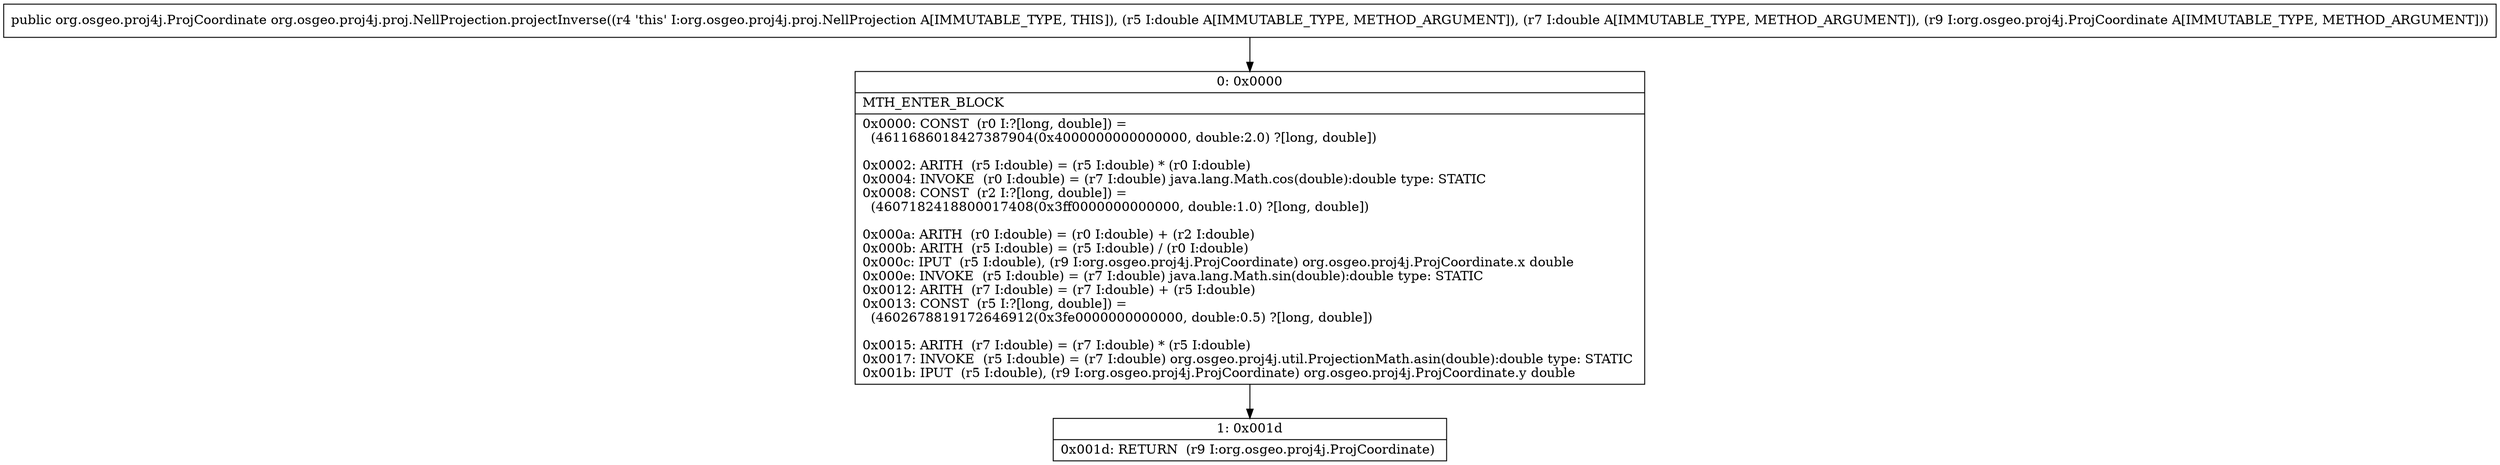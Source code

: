 digraph "CFG fororg.osgeo.proj4j.proj.NellProjection.projectInverse(DDLorg\/osgeo\/proj4j\/ProjCoordinate;)Lorg\/osgeo\/proj4j\/ProjCoordinate;" {
Node_0 [shape=record,label="{0\:\ 0x0000|MTH_ENTER_BLOCK\l|0x0000: CONST  (r0 I:?[long, double]) = \l  (4611686018427387904(0x4000000000000000, double:2.0) ?[long, double])\l \l0x0002: ARITH  (r5 I:double) = (r5 I:double) * (r0 I:double) \l0x0004: INVOKE  (r0 I:double) = (r7 I:double) java.lang.Math.cos(double):double type: STATIC \l0x0008: CONST  (r2 I:?[long, double]) = \l  (4607182418800017408(0x3ff0000000000000, double:1.0) ?[long, double])\l \l0x000a: ARITH  (r0 I:double) = (r0 I:double) + (r2 I:double) \l0x000b: ARITH  (r5 I:double) = (r5 I:double) \/ (r0 I:double) \l0x000c: IPUT  (r5 I:double), (r9 I:org.osgeo.proj4j.ProjCoordinate) org.osgeo.proj4j.ProjCoordinate.x double \l0x000e: INVOKE  (r5 I:double) = (r7 I:double) java.lang.Math.sin(double):double type: STATIC \l0x0012: ARITH  (r7 I:double) = (r7 I:double) + (r5 I:double) \l0x0013: CONST  (r5 I:?[long, double]) = \l  (4602678819172646912(0x3fe0000000000000, double:0.5) ?[long, double])\l \l0x0015: ARITH  (r7 I:double) = (r7 I:double) * (r5 I:double) \l0x0017: INVOKE  (r5 I:double) = (r7 I:double) org.osgeo.proj4j.util.ProjectionMath.asin(double):double type: STATIC \l0x001b: IPUT  (r5 I:double), (r9 I:org.osgeo.proj4j.ProjCoordinate) org.osgeo.proj4j.ProjCoordinate.y double \l}"];
Node_1 [shape=record,label="{1\:\ 0x001d|0x001d: RETURN  (r9 I:org.osgeo.proj4j.ProjCoordinate) \l}"];
MethodNode[shape=record,label="{public org.osgeo.proj4j.ProjCoordinate org.osgeo.proj4j.proj.NellProjection.projectInverse((r4 'this' I:org.osgeo.proj4j.proj.NellProjection A[IMMUTABLE_TYPE, THIS]), (r5 I:double A[IMMUTABLE_TYPE, METHOD_ARGUMENT]), (r7 I:double A[IMMUTABLE_TYPE, METHOD_ARGUMENT]), (r9 I:org.osgeo.proj4j.ProjCoordinate A[IMMUTABLE_TYPE, METHOD_ARGUMENT])) }"];
MethodNode -> Node_0;
Node_0 -> Node_1;
}

